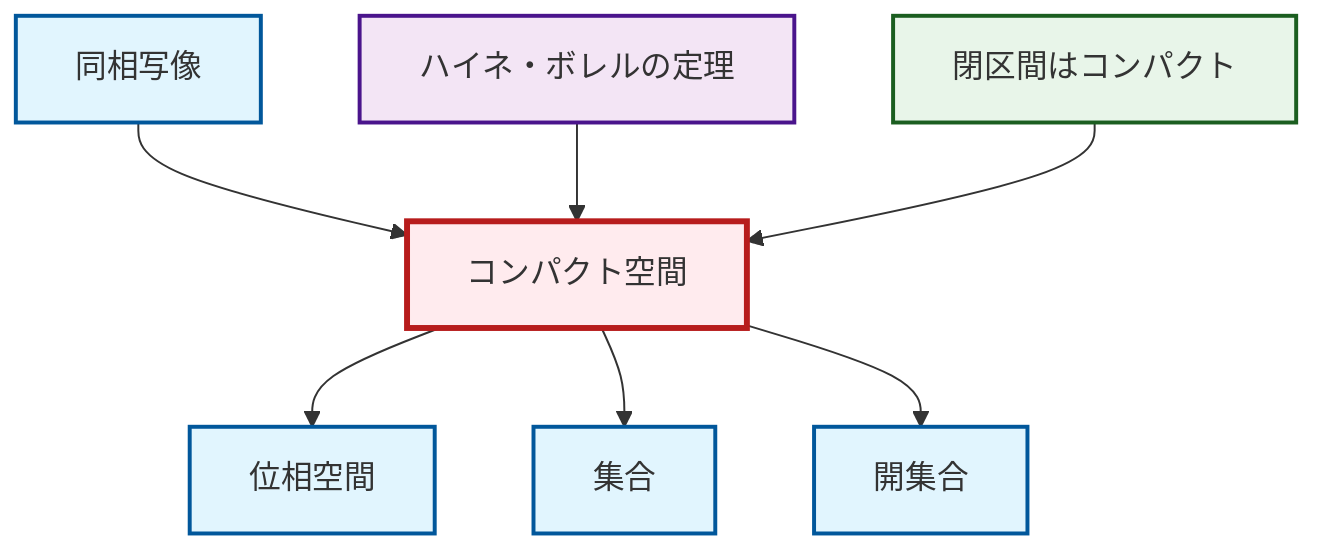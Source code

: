 graph TD
    classDef definition fill:#e1f5fe,stroke:#01579b,stroke-width:2px
    classDef theorem fill:#f3e5f5,stroke:#4a148c,stroke-width:2px
    classDef axiom fill:#fff3e0,stroke:#e65100,stroke-width:2px
    classDef example fill:#e8f5e9,stroke:#1b5e20,stroke-width:2px
    classDef current fill:#ffebee,stroke:#b71c1c,stroke-width:3px
    def-homeomorphism["同相写像"]:::definition
    def-set["集合"]:::definition
    thm-heine-borel["ハイネ・ボレルの定理"]:::theorem
    def-compact["コンパクト空間"]:::definition
    ex-closed-interval-compact["閉区間はコンパクト"]:::example
    def-open-set["開集合"]:::definition
    def-topological-space["位相空間"]:::definition
    def-homeomorphism --> def-compact
    def-compact --> def-topological-space
    thm-heine-borel --> def-compact
    def-compact --> def-set
    ex-closed-interval-compact --> def-compact
    def-compact --> def-open-set
    class def-compact current